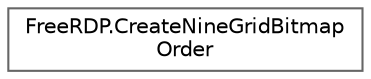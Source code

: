 digraph "Graphical Class Hierarchy"
{
 // LATEX_PDF_SIZE
  bgcolor="transparent";
  edge [fontname=Helvetica,fontsize=10,labelfontname=Helvetica,labelfontsize=10];
  node [fontname=Helvetica,fontsize=10,shape=box,height=0.2,width=0.4];
  rankdir="LR";
  Node0 [id="Node000000",label="FreeRDP.CreateNineGridBitmap\lOrder",height=0.2,width=0.4,color="grey40", fillcolor="white", style="filled",URL="$struct_free_r_d_p_1_1_create_nine_grid_bitmap_order.html",tooltip=" "];
}
